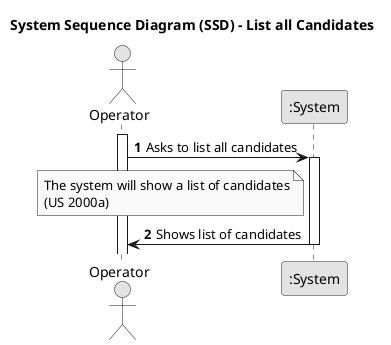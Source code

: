 @startuml
skinparam monochrome true
skinparam packageStyle rectangle
skinparam shadowing false

title System Sequence Diagram (SSD) - List all Candidates

autonumber

actor "Operator" as Manager
participant ":System" as System

activate Manager

    Manager -> System : Asks to list all candidates
    activate System

        note left of System : The system will show a list of candidates\n(US 2000a)


        System -> Manager : Shows list of candidates

    deactivate System
    
@enduml